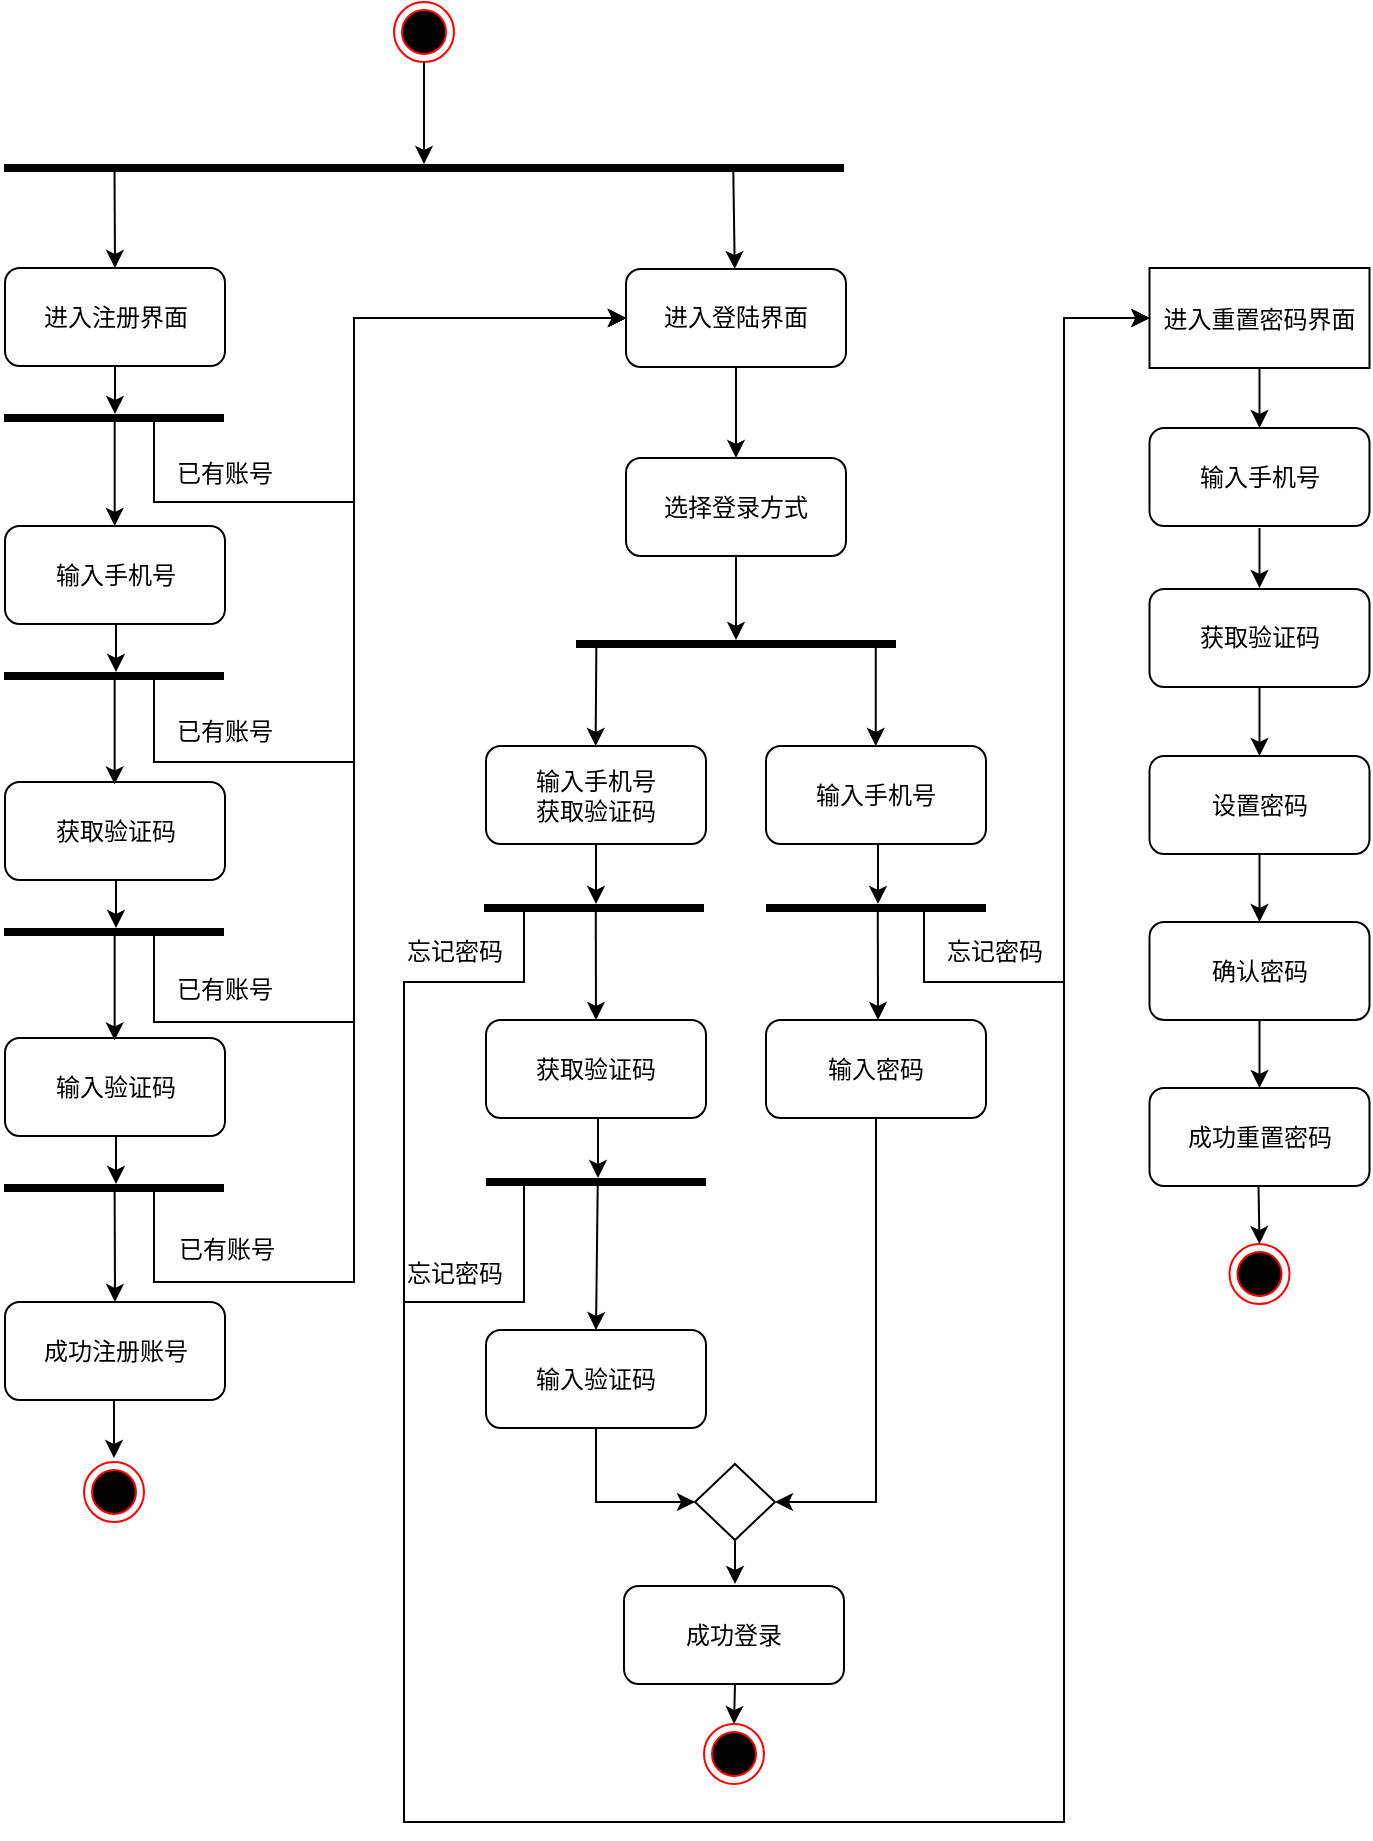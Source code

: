 <mxfile version="24.7.5">
  <diagram name="Page-1" id="e7e014a7-5840-1c2e-5031-d8a46d1fe8dd">
    <mxGraphModel dx="121" dy="621" grid="1" gridSize="10" guides="1" tooltips="1" connect="1" arrows="1" fold="1" page="1" pageScale="1" pageWidth="1169" pageHeight="826" background="none" math="0" shadow="0">
      <root>
        <mxCell id="0" />
        <mxCell id="1" parent="0" />
        <mxCell id="yj0IZDKntq9lQ7aZM51k-27" style="edgeStyle=orthogonalEdgeStyle;rounded=0;orthogonalLoop=1;jettySize=auto;html=1;exitX=0.5;exitY=1;exitDx=0;exitDy=0;entryX=0.5;entryY=0;entryDx=0;entryDy=0;" parent="1" edge="1">
          <mxGeometry relative="1" as="geometry">
            <mxPoint x="1295" y="1028" as="sourcePoint" />
            <mxPoint x="1295" y="1058" as="targetPoint" />
          </mxGeometry>
        </mxCell>
        <mxCell id="yj0IZDKntq9lQ7aZM51k-29" value="" style="ellipse;shape=endState;fillColor=#000000;strokeColor=#ff0000" parent="1" vertex="1">
          <mxGeometry x="1280" y="1060" width="30" height="30" as="geometry" />
        </mxCell>
        <mxCell id="yj0IZDKntq9lQ7aZM51k-49" value="" style="ellipse;shape=endState;fillColor=#000000;strokeColor=#ff0000" parent="1" vertex="1">
          <mxGeometry x="1590" y="1191" width="30" height="30" as="geometry" />
        </mxCell>
        <mxCell id="yj0IZDKntq9lQ7aZM51k-51" style="edgeStyle=orthogonalEdgeStyle;rounded=0;orthogonalLoop=1;jettySize=auto;html=1;exitX=0.5;exitY=1;exitDx=0;exitDy=0;entryX=0.5;entryY=0;entryDx=0;entryDy=0;" parent="1" target="yj0IZDKntq9lQ7aZM51k-49" edge="1">
          <mxGeometry relative="1" as="geometry">
            <mxPoint x="1605.5" y="1171" as="sourcePoint" />
          </mxGeometry>
        </mxCell>
        <mxCell id="yj0IZDKntq9lQ7aZM51k-52" value="" style="rhombus;whiteSpace=wrap;html=1;" parent="1" vertex="1">
          <mxGeometry x="1585.5" y="1061" width="40" height="38" as="geometry" />
        </mxCell>
        <mxCell id="yj0IZDKntq9lQ7aZM51k-53" style="edgeStyle=orthogonalEdgeStyle;rounded=0;orthogonalLoop=1;jettySize=auto;html=1;exitX=0.5;exitY=1;exitDx=0;exitDy=0;entryX=0.5;entryY=0;entryDx=0;entryDy=0;" parent="1" source="yj0IZDKntq9lQ7aZM51k-52" edge="1">
          <mxGeometry relative="1" as="geometry">
            <mxPoint x="1605.5" y="1121" as="targetPoint" />
          </mxGeometry>
        </mxCell>
        <mxCell id="HGIS9QUblZHvX0Hls0c1-19" style="edgeStyle=orthogonalEdgeStyle;rounded=0;orthogonalLoop=1;jettySize=auto;html=1;entryX=0;entryY=0.5;entryDx=0;entryDy=0;" parent="1" source="x4O0b5mxTOjlW43K1z3S-25" target="yj0IZDKntq9lQ7aZM51k-76" edge="1">
          <mxGeometry relative="1" as="geometry">
            <Array as="points">
              <mxPoint x="1500" y="980" />
              <mxPoint x="1440" y="980" />
              <mxPoint x="1440" y="1240" />
              <mxPoint x="1770" y="1240" />
              <mxPoint x="1770" y="488" />
            </Array>
            <mxPoint x="1516" y="937" as="sourcePoint" />
          </mxGeometry>
        </mxCell>
        <mxCell id="yj0IZDKntq9lQ7aZM51k-55" style="edgeStyle=orthogonalEdgeStyle;rounded=0;orthogonalLoop=1;jettySize=auto;html=1;exitX=0.5;exitY=1;exitDx=0;exitDy=0;entryX=0;entryY=0.5;entryDx=0;entryDy=0;" parent="1" source="HGIS9QUblZHvX0Hls0c1-15" target="yj0IZDKntq9lQ7aZM51k-52" edge="1">
          <mxGeometry relative="1" as="geometry">
            <mxPoint x="1536" y="1091" as="sourcePoint" />
          </mxGeometry>
        </mxCell>
        <mxCell id="yj0IZDKntq9lQ7aZM51k-57" style="edgeStyle=orthogonalEdgeStyle;rounded=0;orthogonalLoop=1;jettySize=auto;html=1;exitX=0.5;exitY=1;exitDx=0;exitDy=0;entryX=1;entryY=0.5;entryDx=0;entryDy=0;" parent="1" source="HGIS9QUblZHvX0Hls0c1-14" target="yj0IZDKntq9lQ7aZM51k-52" edge="1">
          <mxGeometry relative="1" as="geometry">
            <mxPoint x="1676" y="956.0" as="sourcePoint" />
          </mxGeometry>
        </mxCell>
        <mxCell id="HGIS9QUblZHvX0Hls0c1-18" style="edgeStyle=orthogonalEdgeStyle;rounded=0;orthogonalLoop=1;jettySize=auto;html=1;entryX=0;entryY=0.5;entryDx=0;entryDy=0;" parent="1" source="x4O0b5mxTOjlW43K1z3S-19" target="yj0IZDKntq9lQ7aZM51k-76" edge="1">
          <mxGeometry relative="1" as="geometry">
            <Array as="points">
              <mxPoint x="1500" y="820" />
              <mxPoint x="1440" y="820" />
              <mxPoint x="1440" y="1240" />
              <mxPoint x="1770" y="1240" />
              <mxPoint x="1770" y="488" />
            </Array>
            <mxPoint x="1516" y="797" as="sourcePoint" />
          </mxGeometry>
        </mxCell>
        <mxCell id="HGIS9QUblZHvX0Hls0c1-20" style="edgeStyle=orthogonalEdgeStyle;rounded=0;orthogonalLoop=1;jettySize=auto;html=1;entryX=0;entryY=0.5;entryDx=0;entryDy=0;" parent="1" source="x4O0b5mxTOjlW43K1z3S-29" target="yj0IZDKntq9lQ7aZM51k-76" edge="1">
          <mxGeometry relative="1" as="geometry">
            <Array as="points">
              <mxPoint x="1700" y="820" />
              <mxPoint x="1770" y="820" />
              <mxPoint x="1770" y="488" />
            </Array>
            <mxPoint x="1696" y="797" as="sourcePoint" />
          </mxGeometry>
        </mxCell>
        <mxCell id="yj0IZDKntq9lQ7aZM51k-75" style="edgeStyle=orthogonalEdgeStyle;rounded=0;orthogonalLoop=1;jettySize=auto;html=1;exitX=0.5;exitY=1;exitDx=0;exitDy=0;entryX=0.5;entryY=0;entryDx=0;entryDy=0;" parent="1" source="yj0IZDKntq9lQ7aZM51k-76" edge="1">
          <mxGeometry relative="1" as="geometry">
            <mxPoint x="1867.75" y="543" as="targetPoint" />
          </mxGeometry>
        </mxCell>
        <mxCell id="yj0IZDKntq9lQ7aZM51k-76" value="进入重置密码界面" style="" parent="1" vertex="1">
          <mxGeometry x="1812.75" y="463" width="110" height="50" as="geometry" />
        </mxCell>
        <mxCell id="yj0IZDKntq9lQ7aZM51k-77" style="edgeStyle=orthogonalEdgeStyle;rounded=0;orthogonalLoop=1;jettySize=auto;html=1;exitX=0.5;exitY=1;exitDx=0;exitDy=0;entryX=0.5;entryY=0;entryDx=0;entryDy=0;" parent="1" edge="1">
          <mxGeometry relative="1" as="geometry">
            <mxPoint x="1867.75" y="593" as="sourcePoint" />
            <mxPoint x="1867.75" y="623" as="targetPoint" />
          </mxGeometry>
        </mxCell>
        <mxCell id="yj0IZDKntq9lQ7aZM51k-79" style="edgeStyle=orthogonalEdgeStyle;rounded=0;orthogonalLoop=1;jettySize=auto;html=1;exitX=0.5;exitY=1;exitDx=0;exitDy=0;entryX=0.5;entryY=0;entryDx=0;entryDy=0;" parent="1" edge="1">
          <mxGeometry relative="1" as="geometry">
            <mxPoint x="1867.75" y="673" as="sourcePoint" />
            <mxPoint x="1867.75" y="707" as="targetPoint" />
          </mxGeometry>
        </mxCell>
        <mxCell id="yj0IZDKntq9lQ7aZM51k-82" value="" style="ellipse;shape=endState;fillColor=#000000;strokeColor=#ff0000" parent="1" vertex="1">
          <mxGeometry x="1852.75" y="951" width="30" height="30" as="geometry" />
        </mxCell>
        <mxCell id="yj0IZDKntq9lQ7aZM51k-83" style="edgeStyle=orthogonalEdgeStyle;rounded=0;orthogonalLoop=1;jettySize=auto;html=1;exitX=0.5;exitY=1;exitDx=0;exitDy=0;entryX=0.5;entryY=0;entryDx=0;entryDy=0;" parent="1" target="yj0IZDKntq9lQ7aZM51k-82" edge="1">
          <mxGeometry relative="1" as="geometry">
            <mxPoint x="1867.25" y="921" as="sourcePoint" />
          </mxGeometry>
        </mxCell>
        <mxCell id="yj0IZDKntq9lQ7aZM51k-88" style="edgeStyle=orthogonalEdgeStyle;rounded=0;orthogonalLoop=1;jettySize=auto;html=1;entryX=0;entryY=0.5;entryDx=0;entryDy=0;" parent="1" source="x4O0b5mxTOjlW43K1z3S-43" edge="1">
          <mxGeometry relative="1" as="geometry">
            <Array as="points">
              <mxPoint x="1315" y="580" />
              <mxPoint x="1415" y="580" />
              <mxPoint x="1415" y="488" />
            </Array>
            <mxPoint x="1551" y="488" as="targetPoint" />
            <mxPoint x="1315" y="552.0" as="sourcePoint" />
          </mxGeometry>
        </mxCell>
        <mxCell id="yj0IZDKntq9lQ7aZM51k-89" style="edgeStyle=orthogonalEdgeStyle;rounded=0;orthogonalLoop=1;jettySize=auto;html=1;entryX=0;entryY=0.5;entryDx=0;entryDy=0;" parent="1" source="x4O0b5mxTOjlW43K1z3S-48" edge="1">
          <mxGeometry relative="1" as="geometry">
            <Array as="points">
              <mxPoint x="1315" y="710" />
              <mxPoint x="1415" y="710" />
              <mxPoint x="1415" y="488" />
            </Array>
            <mxPoint x="1551" y="488" as="targetPoint" />
            <mxPoint x="1315" y="680.0" as="sourcePoint" />
          </mxGeometry>
        </mxCell>
        <mxCell id="yj0IZDKntq9lQ7aZM51k-90" style="edgeStyle=orthogonalEdgeStyle;rounded=0;orthogonalLoop=1;jettySize=auto;html=1;entryX=0;entryY=0.5;entryDx=0;entryDy=0;" parent="1" source="x4O0b5mxTOjlW43K1z3S-52" edge="1">
          <mxGeometry relative="1" as="geometry">
            <Array as="points">
              <mxPoint x="1315" y="840" />
              <mxPoint x="1415" y="840" />
              <mxPoint x="1415" y="488" />
            </Array>
            <mxPoint x="1551" y="488" as="targetPoint" />
            <mxPoint x="1315" y="808" as="sourcePoint" />
          </mxGeometry>
        </mxCell>
        <mxCell id="yj0IZDKntq9lQ7aZM51k-91" style="edgeStyle=orthogonalEdgeStyle;rounded=0;orthogonalLoop=1;jettySize=auto;html=1;entryX=0;entryY=0.5;entryDx=0;entryDy=0;" parent="1" source="x4O0b5mxTOjlW43K1z3S-56" edge="1">
          <mxGeometry relative="1" as="geometry">
            <Array as="points">
              <mxPoint x="1315" y="970" />
              <mxPoint x="1415" y="970" />
              <mxPoint x="1415" y="488" />
            </Array>
            <mxPoint x="1551" y="488" as="targetPoint" />
            <mxPoint x="1315" y="936" as="sourcePoint" />
          </mxGeometry>
        </mxCell>
        <mxCell id="HGIS9QUblZHvX0Hls0c1-1" value="进入注册界面" style="rounded=1;whiteSpace=wrap;html=1;" parent="1" vertex="1">
          <mxGeometry x="1240.5" y="463" width="110" height="49" as="geometry" />
        </mxCell>
        <mxCell id="HGIS9QUblZHvX0Hls0c1-2" value="输入手机号" style="rounded=1;whiteSpace=wrap;html=1;" parent="1" vertex="1">
          <mxGeometry x="1240.5" y="592" width="110" height="49" as="geometry" />
        </mxCell>
        <mxCell id="HGIS9QUblZHvX0Hls0c1-3" value="获取验证码" style="rounded=1;whiteSpace=wrap;html=1;" parent="1" vertex="1">
          <mxGeometry x="1240.5" y="720" width="110" height="49" as="geometry" />
        </mxCell>
        <mxCell id="HGIS9QUblZHvX0Hls0c1-4" value="输入验证码" style="rounded=1;whiteSpace=wrap;html=1;" parent="1" vertex="1">
          <mxGeometry x="1240.5" y="848" width="110" height="49" as="geometry" />
        </mxCell>
        <mxCell id="HGIS9QUblZHvX0Hls0c1-9" style="edgeStyle=orthogonalEdgeStyle;rounded=0;orthogonalLoop=1;jettySize=auto;html=1;exitX=0.5;exitY=1;exitDx=0;exitDy=0;entryX=0.5;entryY=0;entryDx=0;entryDy=0;" parent="1" source="HGIS9QUblZHvX0Hls0c1-5" target="HGIS9QUblZHvX0Hls0c1-7" edge="1">
          <mxGeometry relative="1" as="geometry" />
        </mxCell>
        <mxCell id="HGIS9QUblZHvX0Hls0c1-5" value="进入登陆界面" style="rounded=1;whiteSpace=wrap;html=1;" parent="1" vertex="1">
          <mxGeometry x="1551" y="463.5" width="110" height="49" as="geometry" />
        </mxCell>
        <mxCell id="x4O0b5mxTOjlW43K1z3S-15" style="edgeStyle=orthogonalEdgeStyle;rounded=0;orthogonalLoop=1;jettySize=auto;html=1;exitX=0.5;exitY=1;exitDx=0;exitDy=0;" parent="1" source="HGIS9QUblZHvX0Hls0c1-7" target="x4O0b5mxTOjlW43K1z3S-14" edge="1">
          <mxGeometry relative="1" as="geometry" />
        </mxCell>
        <mxCell id="HGIS9QUblZHvX0Hls0c1-7" value="选择登录方式" style="rounded=1;whiteSpace=wrap;html=1;" parent="1" vertex="1">
          <mxGeometry x="1551" y="558" width="110" height="49" as="geometry" />
        </mxCell>
        <mxCell id="HGIS9QUblZHvX0Hls0c1-11" value="&lt;span style=&quot;text-wrap: nowrap;&quot;&gt;输入手机号&lt;/span&gt;&lt;br style=&quot;padding: 0px; margin: 0px; text-wrap: nowrap;&quot;&gt;&lt;span style=&quot;text-wrap: nowrap;&quot;&gt;获取验证码&lt;/span&gt;" style="rounded=1;whiteSpace=wrap;html=1;" parent="1" vertex="1">
          <mxGeometry x="1481" y="702" width="110" height="49" as="geometry" />
        </mxCell>
        <mxCell id="HGIS9QUblZHvX0Hls0c1-12" value="&lt;span style=&quot;text-wrap: nowrap;&quot;&gt;输入手机号&lt;/span&gt;" style="rounded=1;whiteSpace=wrap;html=1;" parent="1" vertex="1">
          <mxGeometry x="1621" y="702" width="110" height="49" as="geometry" />
        </mxCell>
        <mxCell id="HGIS9QUblZHvX0Hls0c1-13" value="&lt;span style=&quot;text-wrap: nowrap;&quot;&gt;获取验证码&lt;/span&gt;" style="rounded=1;whiteSpace=wrap;html=1;" parent="1" vertex="1">
          <mxGeometry x="1481" y="839" width="110" height="49" as="geometry" />
        </mxCell>
        <mxCell id="HGIS9QUblZHvX0Hls0c1-14" value="&lt;span style=&quot;text-wrap: nowrap;&quot;&gt;输入密码&lt;/span&gt;" style="rounded=1;whiteSpace=wrap;html=1;" parent="1" vertex="1">
          <mxGeometry x="1621" y="839" width="110" height="49" as="geometry" />
        </mxCell>
        <mxCell id="HGIS9QUblZHvX0Hls0c1-15" value="&lt;span style=&quot;text-wrap: nowrap;&quot;&gt;输入验证码&lt;/span&gt;" style="rounded=1;whiteSpace=wrap;html=1;" parent="1" vertex="1">
          <mxGeometry x="1481" y="994" width="110" height="49" as="geometry" />
        </mxCell>
        <mxCell id="HGIS9QUblZHvX0Hls0c1-17" value="&lt;span style=&quot;text-wrap: nowrap;&quot;&gt;成功登录&lt;/span&gt;" style="rounded=1;whiteSpace=wrap;html=1;" parent="1" vertex="1">
          <mxGeometry x="1550" y="1122" width="110" height="49" as="geometry" />
        </mxCell>
        <mxCell id="HGIS9QUblZHvX0Hls0c1-21" value="&lt;span style=&quot;text-wrap: nowrap;&quot;&gt;输入手机号&lt;/span&gt;" style="rounded=1;whiteSpace=wrap;html=1;" parent="1" vertex="1">
          <mxGeometry x="1812.75" y="543" width="110" height="49" as="geometry" />
        </mxCell>
        <mxCell id="HGIS9QUblZHvX0Hls0c1-22" value="&lt;span style=&quot;text-wrap: nowrap;&quot;&gt;获取验证码&lt;/span&gt;" style="rounded=1;whiteSpace=wrap;html=1;" parent="1" vertex="1">
          <mxGeometry x="1812.75" y="623.5" width="110" height="49" as="geometry" />
        </mxCell>
        <mxCell id="HGIS9QUblZHvX0Hls0c1-23" value="&lt;span style=&quot;text-wrap: nowrap;&quot;&gt;设置密码&lt;/span&gt;" style="rounded=1;whiteSpace=wrap;html=1;" parent="1" vertex="1">
          <mxGeometry x="1812.75" y="707" width="110" height="49" as="geometry" />
        </mxCell>
        <mxCell id="HGIS9QUblZHvX0Hls0c1-24" style="edgeStyle=orthogonalEdgeStyle;rounded=0;orthogonalLoop=1;jettySize=auto;html=1;exitX=0.5;exitY=1;exitDx=0;exitDy=0;entryX=0.5;entryY=0;entryDx=0;entryDy=0;" parent="1" edge="1">
          <mxGeometry relative="1" as="geometry">
            <mxPoint x="1867.75" y="756" as="sourcePoint" />
            <mxPoint x="1867.75" y="790" as="targetPoint" />
          </mxGeometry>
        </mxCell>
        <mxCell id="HGIS9QUblZHvX0Hls0c1-25" value="&lt;span style=&quot;text-wrap: nowrap;&quot;&gt;确认密码&lt;/span&gt;" style="rounded=1;whiteSpace=wrap;html=1;" parent="1" vertex="1">
          <mxGeometry x="1812.75" y="790" width="110" height="49" as="geometry" />
        </mxCell>
        <mxCell id="HGIS9QUblZHvX0Hls0c1-28" style="edgeStyle=orthogonalEdgeStyle;rounded=0;orthogonalLoop=1;jettySize=auto;html=1;exitX=0.5;exitY=1;exitDx=0;exitDy=0;entryX=0.5;entryY=0;entryDx=0;entryDy=0;" parent="1" edge="1">
          <mxGeometry relative="1" as="geometry">
            <mxPoint x="1867.75" y="839" as="sourcePoint" />
            <mxPoint x="1867.75" y="873" as="targetPoint" />
          </mxGeometry>
        </mxCell>
        <mxCell id="HGIS9QUblZHvX0Hls0c1-29" value="&lt;span style=&quot;text-wrap: nowrap;&quot;&gt;成功重置密码&lt;/span&gt;" style="rounded=1;whiteSpace=wrap;html=1;" parent="1" vertex="1">
          <mxGeometry x="1812.75" y="873" width="110" height="49" as="geometry" />
        </mxCell>
        <mxCell id="x4O0b5mxTOjlW43K1z3S-14" value="" style="line;strokeWidth=4;html=1;perimeter=backbonePerimeter;points=[];outlineConnect=0;" parent="1" vertex="1">
          <mxGeometry x="1526" y="646" width="160" height="10" as="geometry" />
        </mxCell>
        <mxCell id="x4O0b5mxTOjlW43K1z3S-16" value="" style="endArrow=classic;html=1;rounded=0;entryX=0.533;entryY=0.011;entryDx=0;entryDy=0;entryPerimeter=0;" parent="1" edge="1">
          <mxGeometry width="50" height="50" relative="1" as="geometry">
            <mxPoint x="1536.18" y="651.193" as="sourcePoint" />
            <mxPoint x="1535.81" y="701.999" as="targetPoint" />
          </mxGeometry>
        </mxCell>
        <mxCell id="x4O0b5mxTOjlW43K1z3S-17" value="" style="endArrow=classic;html=1;rounded=0;entryX=0.533;entryY=0.011;entryDx=0;entryDy=0;entryPerimeter=0;" parent="1" edge="1">
          <mxGeometry width="50" height="50" relative="1" as="geometry">
            <mxPoint x="1675.87" y="650.733" as="sourcePoint" />
            <mxPoint x="1675.87" y="702" as="targetPoint" />
          </mxGeometry>
        </mxCell>
        <mxCell id="x4O0b5mxTOjlW43K1z3S-19" value="" style="line;strokeWidth=4;html=1;perimeter=backbonePerimeter;points=[];outlineConnect=0;" parent="1" vertex="1">
          <mxGeometry x="1480" y="778" width="110" height="10" as="geometry" />
        </mxCell>
        <mxCell id="x4O0b5mxTOjlW43K1z3S-21" value="" style="endArrow=classic;html=1;rounded=0;exitX=0.5;exitY=1;exitDx=0;exitDy=0;" parent="1" source="HGIS9QUblZHvX0Hls0c1-11" target="x4O0b5mxTOjlW43K1z3S-19" edge="1">
          <mxGeometry width="50" height="50" relative="1" as="geometry">
            <mxPoint x="1546.18" y="661.193" as="sourcePoint" />
            <mxPoint x="1545.81" y="711.999" as="targetPoint" />
          </mxGeometry>
        </mxCell>
        <mxCell id="x4O0b5mxTOjlW43K1z3S-22" value="" style="endArrow=classic;html=1;rounded=0;exitX=0.5;exitY=1;exitDx=0;exitDy=0;entryX=0.5;entryY=0;entryDx=0;entryDy=0;" parent="1" target="HGIS9QUblZHvX0Hls0c1-13" edge="1">
          <mxGeometry width="50" height="50" relative="1" as="geometry">
            <mxPoint x="1535.89" y="782" as="sourcePoint" />
            <mxPoint x="1535.89" y="812" as="targetPoint" />
          </mxGeometry>
        </mxCell>
        <mxCell id="x4O0b5mxTOjlW43K1z3S-24" value="忘记密码" style="text;html=1;align=center;verticalAlign=middle;resizable=0;points=[];autosize=1;strokeColor=none;fillColor=none;" parent="1" vertex="1">
          <mxGeometry x="1430" y="790" width="70" height="30" as="geometry" />
        </mxCell>
        <mxCell id="x4O0b5mxTOjlW43K1z3S-25" value="" style="line;strokeWidth=4;html=1;perimeter=backbonePerimeter;points=[];outlineConnect=0;" parent="1" vertex="1">
          <mxGeometry x="1481" y="915" width="110" height="10" as="geometry" />
        </mxCell>
        <mxCell id="x4O0b5mxTOjlW43K1z3S-26" value="" style="endArrow=classic;html=1;rounded=0;exitX=0.5;exitY=1;exitDx=0;exitDy=0;" parent="1" target="x4O0b5mxTOjlW43K1z3S-25" edge="1">
          <mxGeometry width="50" height="50" relative="1" as="geometry">
            <mxPoint x="1537" y="888" as="sourcePoint" />
            <mxPoint x="1546.81" y="848.999" as="targetPoint" />
          </mxGeometry>
        </mxCell>
        <mxCell id="x4O0b5mxTOjlW43K1z3S-27" value="" style="endArrow=classic;html=1;rounded=0;exitX=0.5;exitY=1;exitDx=0;exitDy=0;entryX=0.5;entryY=0;entryDx=0;entryDy=0;" parent="1" target="HGIS9QUblZHvX0Hls0c1-15" edge="1">
          <mxGeometry width="50" height="50" relative="1" as="geometry">
            <mxPoint x="1536.89" y="919" as="sourcePoint" />
            <mxPoint x="1537" y="976" as="targetPoint" />
          </mxGeometry>
        </mxCell>
        <mxCell id="x4O0b5mxTOjlW43K1z3S-28" value="忘记密码" style="text;html=1;align=center;verticalAlign=middle;resizable=0;points=[];autosize=1;strokeColor=none;fillColor=none;" parent="1" vertex="1">
          <mxGeometry x="1430" y="951" width="70" height="30" as="geometry" />
        </mxCell>
        <mxCell id="x4O0b5mxTOjlW43K1z3S-29" value="" style="line;strokeWidth=4;html=1;perimeter=backbonePerimeter;points=[];outlineConnect=0;" parent="1" vertex="1">
          <mxGeometry x="1621" y="778" width="110" height="10" as="geometry" />
        </mxCell>
        <mxCell id="x4O0b5mxTOjlW43K1z3S-30" value="" style="endArrow=classic;html=1;rounded=0;exitX=0.5;exitY=1;exitDx=0;exitDy=0;" parent="1" target="x4O0b5mxTOjlW43K1z3S-29" edge="1">
          <mxGeometry width="50" height="50" relative="1" as="geometry">
            <mxPoint x="1677" y="751" as="sourcePoint" />
            <mxPoint x="1686.81" y="711.999" as="targetPoint" />
          </mxGeometry>
        </mxCell>
        <mxCell id="x4O0b5mxTOjlW43K1z3S-31" value="" style="endArrow=classic;html=1;rounded=0;exitX=0.5;exitY=1;exitDx=0;exitDy=0;entryX=0.5;entryY=0;entryDx=0;entryDy=0;" parent="1" edge="1">
          <mxGeometry width="50" height="50" relative="1" as="geometry">
            <mxPoint x="1676.89" y="782" as="sourcePoint" />
            <mxPoint x="1677" y="839" as="targetPoint" />
          </mxGeometry>
        </mxCell>
        <mxCell id="x4O0b5mxTOjlW43K1z3S-32" value="忘记密码" style="text;html=1;align=center;verticalAlign=middle;resizable=0;points=[];autosize=1;strokeColor=none;fillColor=none;" parent="1" vertex="1">
          <mxGeometry x="1700" y="790" width="70" height="30" as="geometry" />
        </mxCell>
        <mxCell id="x4O0b5mxTOjlW43K1z3S-43" value="" style="line;strokeWidth=4;html=1;perimeter=backbonePerimeter;points=[];outlineConnect=0;" parent="1" vertex="1">
          <mxGeometry x="1240" y="533" width="110" height="10" as="geometry" />
        </mxCell>
        <mxCell id="x4O0b5mxTOjlW43K1z3S-45" value="" style="endArrow=classic;html=1;rounded=0;exitX=0.5;exitY=1;exitDx=0;exitDy=0;" parent="1" source="HGIS9QUblZHvX0Hls0c1-1" target="x4O0b5mxTOjlW43K1z3S-43" edge="1">
          <mxGeometry width="50" height="50" relative="1" as="geometry">
            <mxPoint x="1330" y="530" as="sourcePoint" />
            <mxPoint x="1380" y="480" as="targetPoint" />
          </mxGeometry>
        </mxCell>
        <mxCell id="x4O0b5mxTOjlW43K1z3S-46" value="" style="endArrow=classic;html=1;rounded=0;" parent="1" source="x4O0b5mxTOjlW43K1z3S-43" target="HGIS9QUblZHvX0Hls0c1-2" edge="1">
          <mxGeometry width="50" height="50" relative="1" as="geometry">
            <mxPoint x="1330" y="580" as="sourcePoint" />
            <mxPoint x="1380" y="530" as="targetPoint" />
          </mxGeometry>
        </mxCell>
        <mxCell id="x4O0b5mxTOjlW43K1z3S-47" value="已有账号" style="text;html=1;align=center;verticalAlign=middle;resizable=0;points=[];autosize=1;strokeColor=none;fillColor=none;" parent="1" vertex="1">
          <mxGeometry x="1315" y="550.5" width="70" height="30" as="geometry" />
        </mxCell>
        <mxCell id="x4O0b5mxTOjlW43K1z3S-48" value="" style="line;strokeWidth=4;html=1;perimeter=backbonePerimeter;points=[];outlineConnect=0;" parent="1" vertex="1">
          <mxGeometry x="1240" y="662" width="110" height="10" as="geometry" />
        </mxCell>
        <mxCell id="x4O0b5mxTOjlW43K1z3S-49" value="" style="endArrow=classic;html=1;rounded=0;exitX=0.5;exitY=1;exitDx=0;exitDy=0;" parent="1" target="x4O0b5mxTOjlW43K1z3S-48" edge="1">
          <mxGeometry width="50" height="50" relative="1" as="geometry">
            <mxPoint x="1296" y="641" as="sourcePoint" />
            <mxPoint x="1380" y="609" as="targetPoint" />
          </mxGeometry>
        </mxCell>
        <mxCell id="x4O0b5mxTOjlW43K1z3S-50" value="" style="endArrow=classic;html=1;rounded=0;" parent="1" edge="1">
          <mxGeometry width="50" height="50" relative="1" as="geometry">
            <mxPoint x="1295.32" y="668.816" as="sourcePoint" />
            <mxPoint x="1295.32" y="721.18" as="targetPoint" />
          </mxGeometry>
        </mxCell>
        <mxCell id="x4O0b5mxTOjlW43K1z3S-51" value="已有账号" style="text;html=1;align=center;verticalAlign=middle;resizable=0;points=[];autosize=1;strokeColor=none;fillColor=none;" parent="1" vertex="1">
          <mxGeometry x="1315" y="680" width="70" height="30" as="geometry" />
        </mxCell>
        <mxCell id="x4O0b5mxTOjlW43K1z3S-52" value="" style="line;strokeWidth=4;html=1;perimeter=backbonePerimeter;points=[];outlineConnect=0;" parent="1" vertex="1">
          <mxGeometry x="1240" y="790" width="110" height="10" as="geometry" />
        </mxCell>
        <mxCell id="x4O0b5mxTOjlW43K1z3S-53" value="" style="endArrow=classic;html=1;rounded=0;exitX=0.5;exitY=1;exitDx=0;exitDy=0;" parent="1" target="x4O0b5mxTOjlW43K1z3S-52" edge="1">
          <mxGeometry width="50" height="50" relative="1" as="geometry">
            <mxPoint x="1296" y="769" as="sourcePoint" />
            <mxPoint x="1380" y="737" as="targetPoint" />
          </mxGeometry>
        </mxCell>
        <mxCell id="x4O0b5mxTOjlW43K1z3S-54" value="" style="endArrow=classic;html=1;rounded=0;" parent="1" edge="1">
          <mxGeometry width="50" height="50" relative="1" as="geometry">
            <mxPoint x="1295.32" y="796.816" as="sourcePoint" />
            <mxPoint x="1295.32" y="849.18" as="targetPoint" />
          </mxGeometry>
        </mxCell>
        <mxCell id="x4O0b5mxTOjlW43K1z3S-55" value="已有账号" style="text;html=1;align=center;verticalAlign=middle;resizable=0;points=[];autosize=1;strokeColor=none;fillColor=none;" parent="1" vertex="1">
          <mxGeometry x="1315" y="809" width="70" height="30" as="geometry" />
        </mxCell>
        <mxCell id="x4O0b5mxTOjlW43K1z3S-56" value="" style="line;strokeWidth=4;html=1;perimeter=backbonePerimeter;points=[];outlineConnect=0;" parent="1" vertex="1">
          <mxGeometry x="1240" y="918" width="110" height="10" as="geometry" />
        </mxCell>
        <mxCell id="x4O0b5mxTOjlW43K1z3S-57" value="" style="endArrow=classic;html=1;rounded=0;exitX=0.5;exitY=1;exitDx=0;exitDy=0;" parent="1" target="x4O0b5mxTOjlW43K1z3S-56" edge="1">
          <mxGeometry width="50" height="50" relative="1" as="geometry">
            <mxPoint x="1296" y="897" as="sourcePoint" />
            <mxPoint x="1380" y="865" as="targetPoint" />
          </mxGeometry>
        </mxCell>
        <mxCell id="x4O0b5mxTOjlW43K1z3S-58" value="" style="endArrow=classic;html=1;rounded=0;entryX=0.5;entryY=0;entryDx=0;entryDy=0;" parent="1" target="x4O0b5mxTOjlW43K1z3S-61" edge="1">
          <mxGeometry width="50" height="50" relative="1" as="geometry">
            <mxPoint x="1295.32" y="924.816" as="sourcePoint" />
            <mxPoint x="1295.5" y="973.0" as="targetPoint" />
          </mxGeometry>
        </mxCell>
        <mxCell id="x4O0b5mxTOjlW43K1z3S-59" value="已有账号" style="text;html=1;align=center;verticalAlign=middle;resizable=0;points=[];autosize=1;strokeColor=none;fillColor=none;" parent="1" vertex="1">
          <mxGeometry x="1316" y="939" width="70" height="30" as="geometry" />
        </mxCell>
        <mxCell id="x4O0b5mxTOjlW43K1z3S-61" value="&lt;span style=&quot;text-wrap: nowrap;&quot;&gt;成功注册账号&lt;/span&gt;" style="rounded=1;whiteSpace=wrap;html=1;" parent="1" vertex="1">
          <mxGeometry x="1240.5" y="980" width="110" height="49" as="geometry" />
        </mxCell>
        <mxCell id="x4O0b5mxTOjlW43K1z3S-65" value="" style="ellipse;shape=endState;fillColor=#000000;strokeColor=#ff0000" parent="1" vertex="1">
          <mxGeometry x="1435" y="330" width="30" height="30" as="geometry" />
        </mxCell>
        <mxCell id="x4O0b5mxTOjlW43K1z3S-66" value="" style="line;strokeWidth=4;html=1;perimeter=backbonePerimeter;points=[];outlineConnect=0;" parent="1" vertex="1">
          <mxGeometry x="1240" y="408" width="420" height="10" as="geometry" />
        </mxCell>
        <mxCell id="x4O0b5mxTOjlW43K1z3S-67" value="" style="endArrow=classic;html=1;rounded=0;exitX=0.5;exitY=1;exitDx=0;exitDy=0;" parent="1" source="x4O0b5mxTOjlW43K1z3S-65" target="x4O0b5mxTOjlW43K1z3S-66" edge="1">
          <mxGeometry width="50" height="50" relative="1" as="geometry">
            <mxPoint x="1630" y="640" as="sourcePoint" />
            <mxPoint x="1680" y="590" as="targetPoint" />
          </mxGeometry>
        </mxCell>
        <mxCell id="x4O0b5mxTOjlW43K1z3S-68" value="" style="endArrow=classic;html=1;rounded=0;entryX=0.5;entryY=0;entryDx=0;entryDy=0;" parent="1" target="HGIS9QUblZHvX0Hls0c1-1" edge="1">
          <mxGeometry width="50" height="50" relative="1" as="geometry">
            <mxPoint x="1295.25" y="413" as="sourcePoint" />
            <mxPoint x="1295.25" y="458.511" as="targetPoint" />
          </mxGeometry>
        </mxCell>
        <mxCell id="x4O0b5mxTOjlW43K1z3S-69" value="" style="endArrow=classic;html=1;rounded=0;entryX=0.5;entryY=0;entryDx=0;entryDy=0;" parent="1" edge="1">
          <mxGeometry width="50" height="50" relative="1" as="geometry">
            <mxPoint x="1604.63" y="413.5" as="sourcePoint" />
            <mxPoint x="1605.38" y="463.5" as="targetPoint" />
          </mxGeometry>
        </mxCell>
      </root>
    </mxGraphModel>
  </diagram>
</mxfile>
